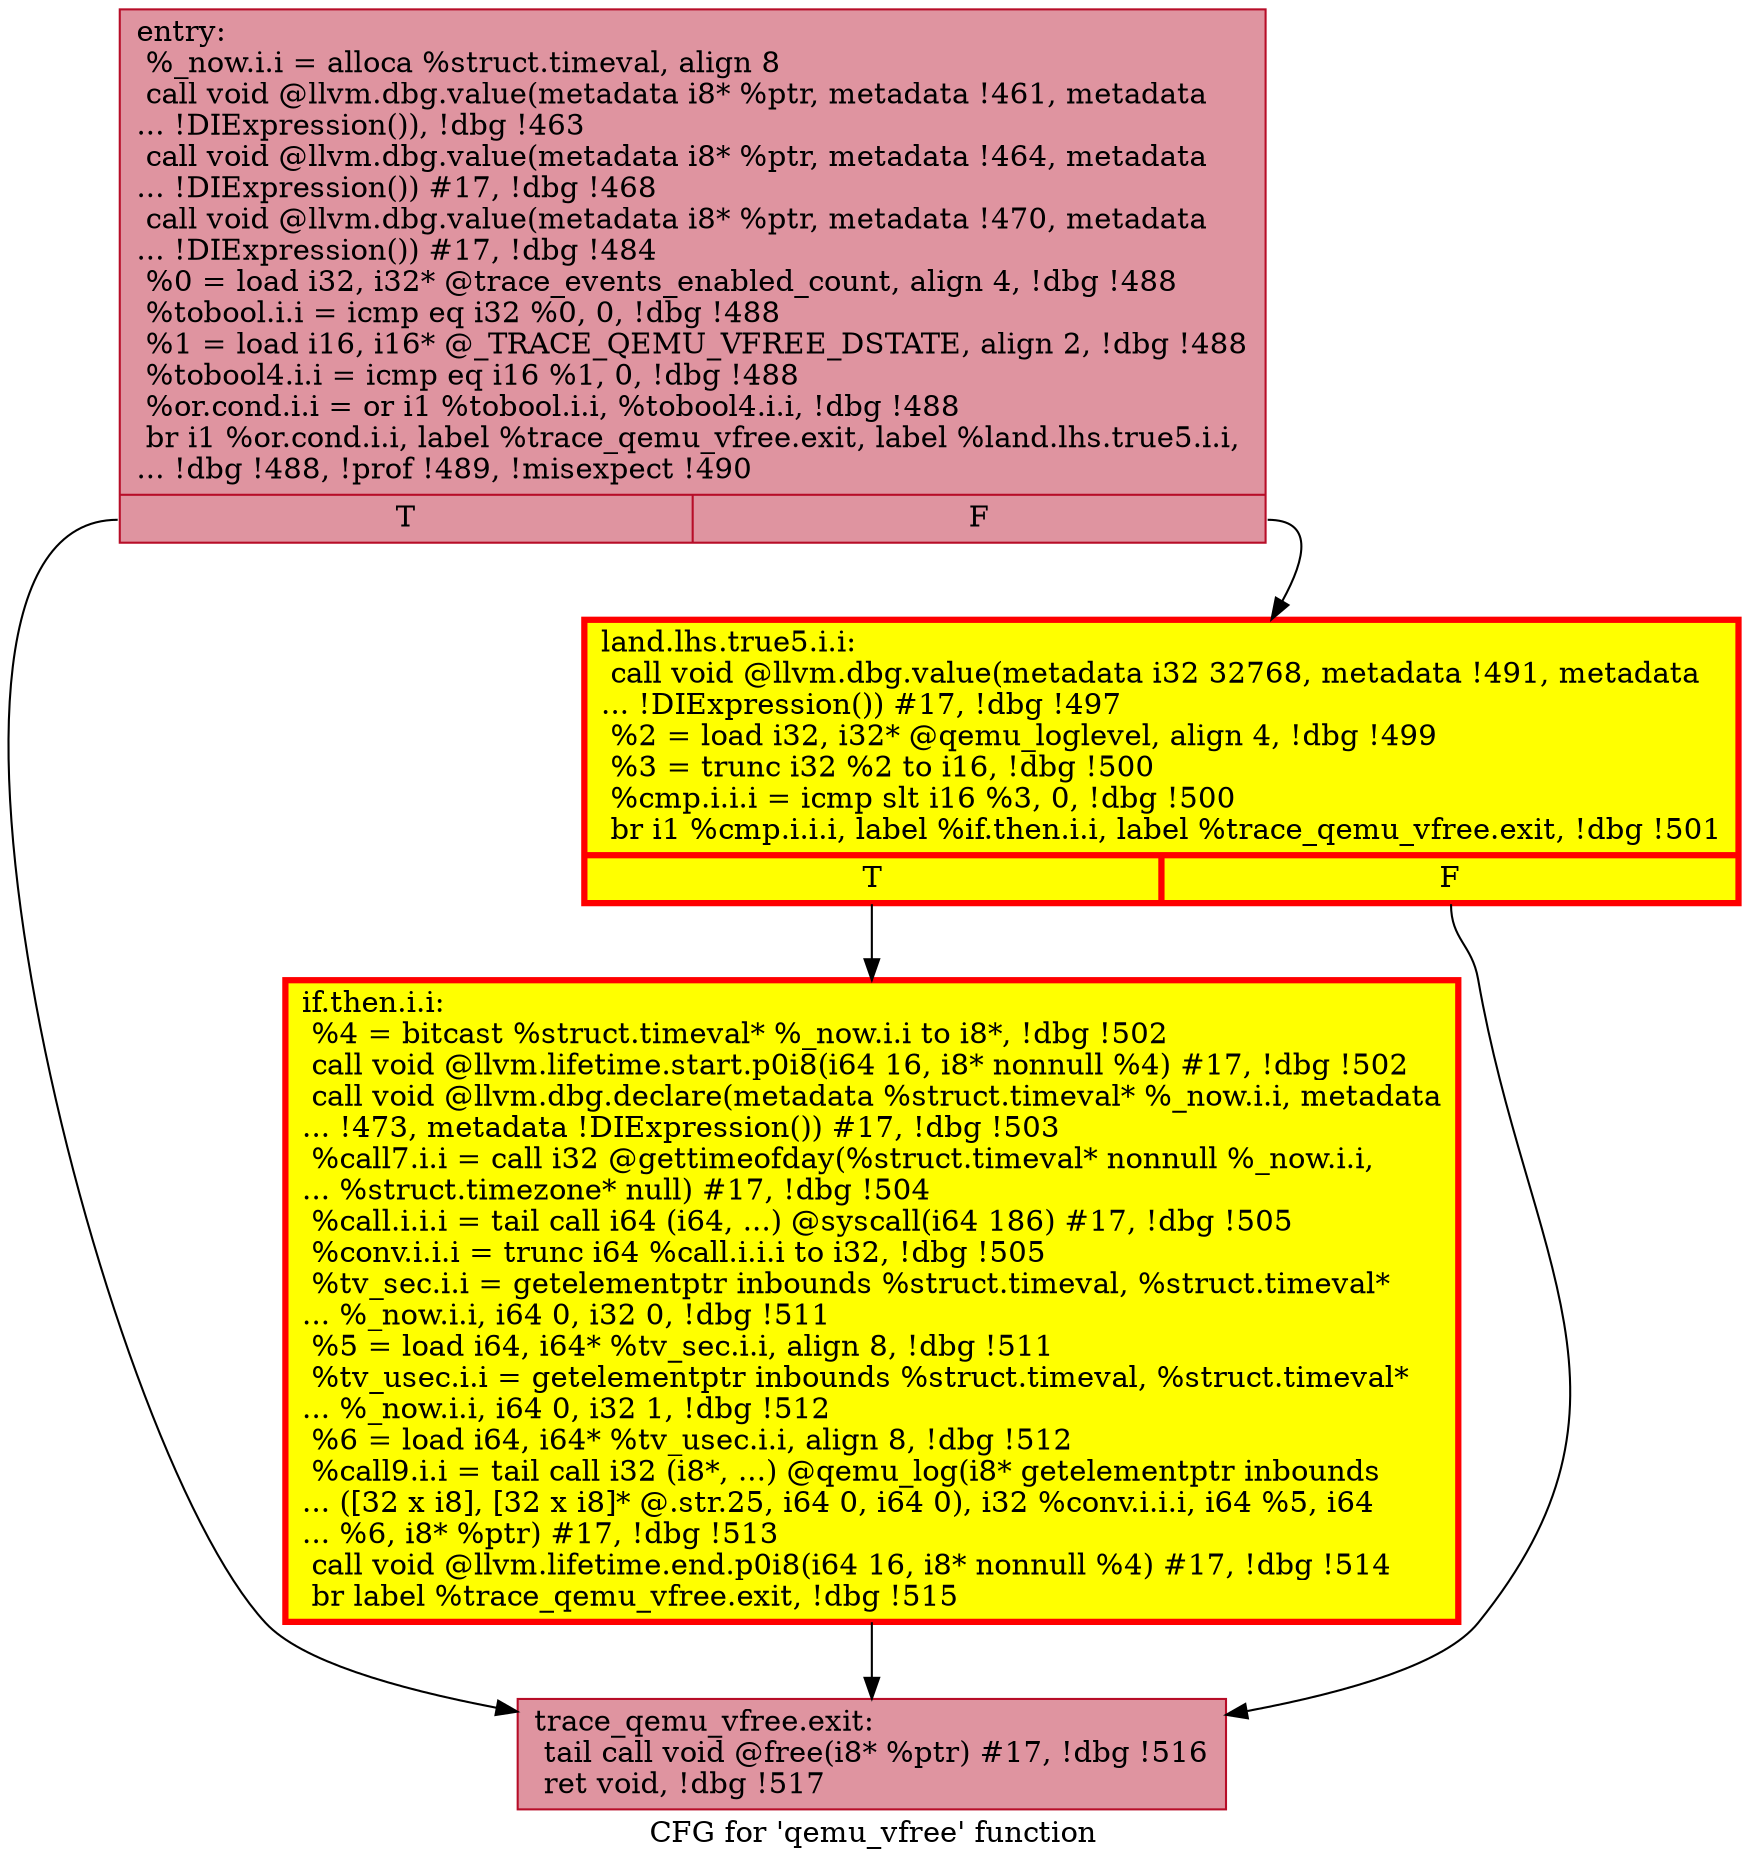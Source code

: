 digraph "CFG for 'qemu_vfree' function" {
	label="CFG for 'qemu_vfree' function";

	Node0x55834df3a8a0 [shape=record,color="#b70d28ff", style=filled, fillcolor="#b70d2870",label="{entry:\l  %_now.i.i = alloca %struct.timeval, align 8\l  call void @llvm.dbg.value(metadata i8* %ptr, metadata !461, metadata\l... !DIExpression()), !dbg !463\l  call void @llvm.dbg.value(metadata i8* %ptr, metadata !464, metadata\l... !DIExpression()) #17, !dbg !468\l  call void @llvm.dbg.value(metadata i8* %ptr, metadata !470, metadata\l... !DIExpression()) #17, !dbg !484\l  %0 = load i32, i32* @trace_events_enabled_count, align 4, !dbg !488\l  %tobool.i.i = icmp eq i32 %0, 0, !dbg !488\l  %1 = load i16, i16* @_TRACE_QEMU_VFREE_DSTATE, align 2, !dbg !488\l  %tobool4.i.i = icmp eq i16 %1, 0, !dbg !488\l  %or.cond.i.i = or i1 %tobool.i.i, %tobool4.i.i, !dbg !488\l  br i1 %or.cond.i.i, label %trace_qemu_vfree.exit, label %land.lhs.true5.i.i,\l... !dbg !488, !prof !489, !misexpect !490\l|{<s0>T|<s1>F}}"];
	Node0x55834df3a8a0:s0 -> Node0x55834e1555c0;
	Node0x55834df3a8a0:s1 -> Node0x55834e205a80;
	Node0x55834e205a80 [shape=record,penwidth=3.0, style="filled", color="red", fillcolor="yellow",label="{land.lhs.true5.i.i:                               \l  call void @llvm.dbg.value(metadata i32 32768, metadata !491, metadata\l... !DIExpression()) #17, !dbg !497\l  %2 = load i32, i32* @qemu_loglevel, align 4, !dbg !499\l  %3 = trunc i32 %2 to i16, !dbg !500\l  %cmp.i.i.i = icmp slt i16 %3, 0, !dbg !500\l  br i1 %cmp.i.i.i, label %if.then.i.i, label %trace_qemu_vfree.exit, !dbg !501\l|{<s0>T|<s1>F}}"];
	Node0x55834e205a80:s0 -> Node0x55834e1f8320;
	Node0x55834e205a80:s1 -> Node0x55834e1555c0;
	Node0x55834e1f8320 [shape=record,penwidth=3.0, style="filled", color="red", fillcolor="yellow",label="{if.then.i.i:                                      \l  %4 = bitcast %struct.timeval* %_now.i.i to i8*, !dbg !502\l  call void @llvm.lifetime.start.p0i8(i64 16, i8* nonnull %4) #17, !dbg !502\l  call void @llvm.dbg.declare(metadata %struct.timeval* %_now.i.i, metadata\l... !473, metadata !DIExpression()) #17, !dbg !503\l  %call7.i.i = call i32 @gettimeofday(%struct.timeval* nonnull %_now.i.i,\l... %struct.timezone* null) #17, !dbg !504\l  %call.i.i.i = tail call i64 (i64, ...) @syscall(i64 186) #17, !dbg !505\l  %conv.i.i.i = trunc i64 %call.i.i.i to i32, !dbg !505\l  %tv_sec.i.i = getelementptr inbounds %struct.timeval, %struct.timeval*\l... %_now.i.i, i64 0, i32 0, !dbg !511\l  %5 = load i64, i64* %tv_sec.i.i, align 8, !dbg !511\l  %tv_usec.i.i = getelementptr inbounds %struct.timeval, %struct.timeval*\l... %_now.i.i, i64 0, i32 1, !dbg !512\l  %6 = load i64, i64* %tv_usec.i.i, align 8, !dbg !512\l  %call9.i.i = tail call i32 (i8*, ...) @qemu_log(i8* getelementptr inbounds\l... ([32 x i8], [32 x i8]* @.str.25, i64 0, i64 0), i32 %conv.i.i.i, i64 %5, i64\l... %6, i8* %ptr) #17, !dbg !513\l  call void @llvm.lifetime.end.p0i8(i64 16, i8* nonnull %4) #17, !dbg !514\l  br label %trace_qemu_vfree.exit, !dbg !515\l}"];
	Node0x55834e1f8320 -> Node0x55834e1555c0;
	Node0x55834e1555c0 [shape=record,color="#b70d28ff", style=filled, fillcolor="#b70d2870",label="{trace_qemu_vfree.exit:                            \l  tail call void @free(i8* %ptr) #17, !dbg !516\l  ret void, !dbg !517\l}"];
}
